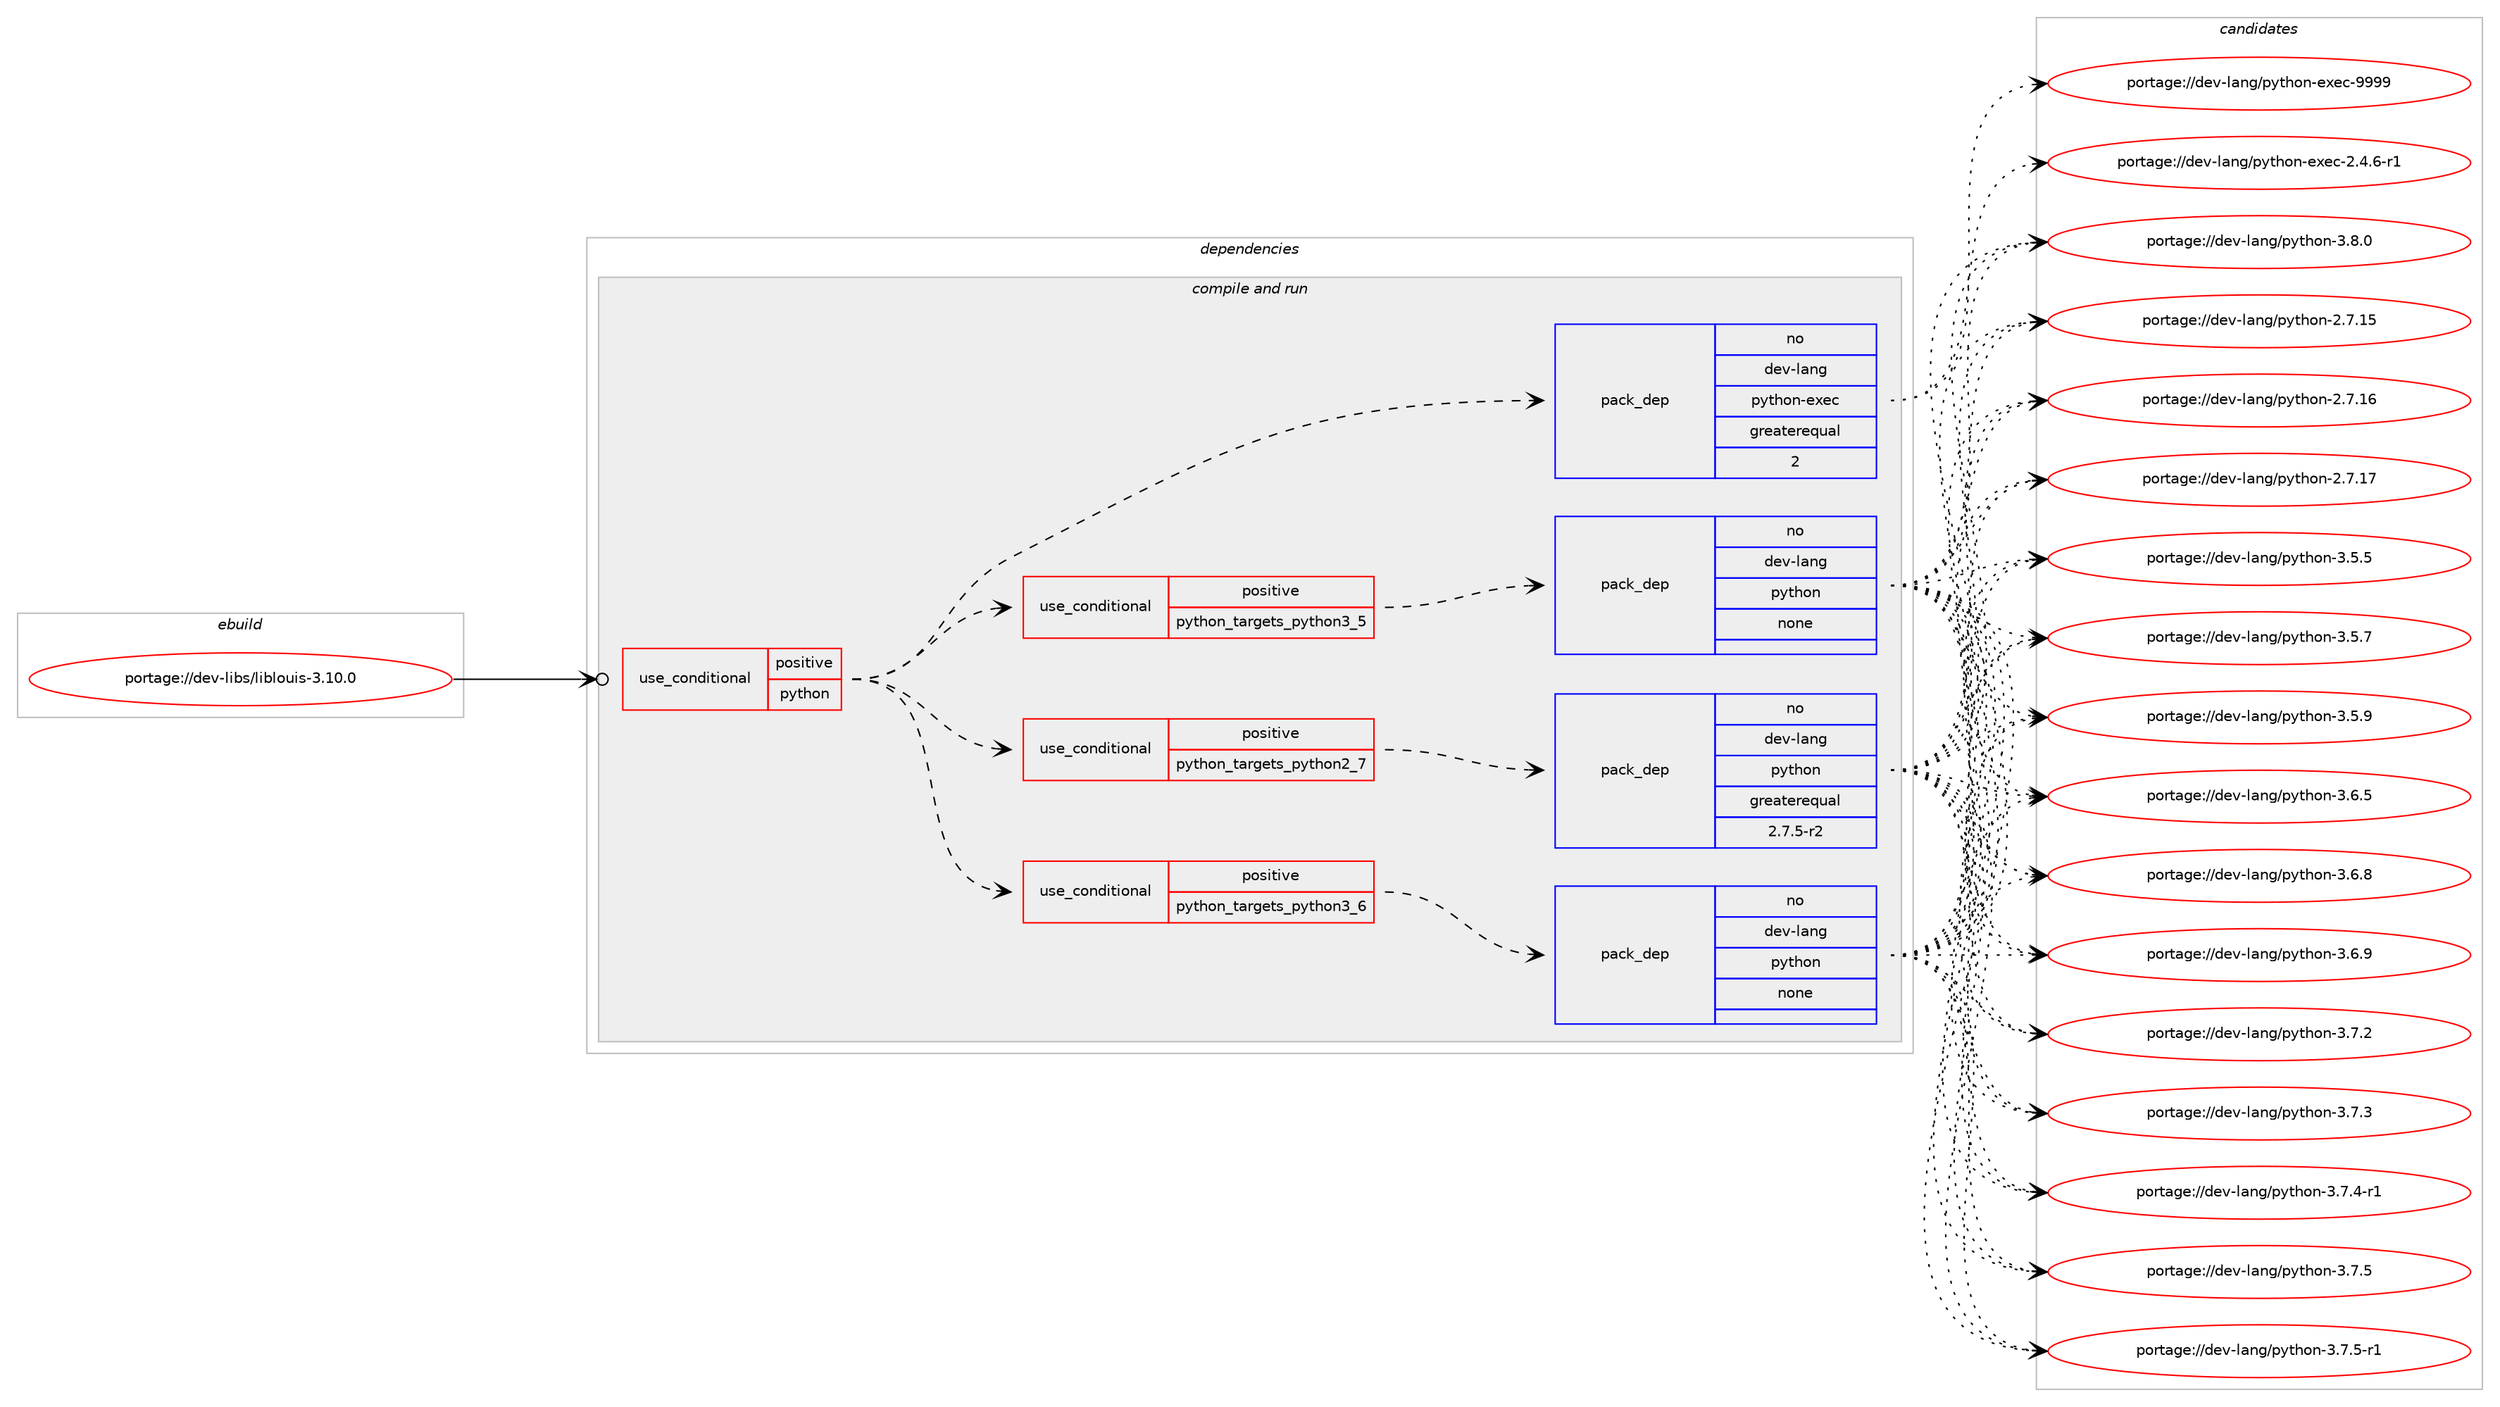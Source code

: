 digraph prolog {

# *************
# Graph options
# *************

newrank=true;
concentrate=true;
compound=true;
graph [rankdir=LR,fontname=Helvetica,fontsize=10,ranksep=1.5];#, ranksep=2.5, nodesep=0.2];
edge  [arrowhead=vee];
node  [fontname=Helvetica,fontsize=10];

# **********
# The ebuild
# **********

subgraph cluster_leftcol {
color=gray;
rank=same;
label=<<i>ebuild</i>>;
id [label="portage://dev-libs/liblouis-3.10.0", color=red, width=4, href="../dev-libs/liblouis-3.10.0.svg"];
}

# ****************
# The dependencies
# ****************

subgraph cluster_midcol {
color=gray;
label=<<i>dependencies</i>>;
subgraph cluster_compile {
fillcolor="#eeeeee";
style=filled;
label=<<i>compile</i>>;
}
subgraph cluster_compileandrun {
fillcolor="#eeeeee";
style=filled;
label=<<i>compile and run</i>>;
subgraph cond21120 {
dependency101191 [label=<<TABLE BORDER="0" CELLBORDER="1" CELLSPACING="0" CELLPADDING="4"><TR><TD ROWSPAN="3" CELLPADDING="10">use_conditional</TD></TR><TR><TD>positive</TD></TR><TR><TD>python</TD></TR></TABLE>>, shape=none, color=red];
subgraph cond21121 {
dependency101192 [label=<<TABLE BORDER="0" CELLBORDER="1" CELLSPACING="0" CELLPADDING="4"><TR><TD ROWSPAN="3" CELLPADDING="10">use_conditional</TD></TR><TR><TD>positive</TD></TR><TR><TD>python_targets_python2_7</TD></TR></TABLE>>, shape=none, color=red];
subgraph pack77048 {
dependency101193 [label=<<TABLE BORDER="0" CELLBORDER="1" CELLSPACING="0" CELLPADDING="4" WIDTH="220"><TR><TD ROWSPAN="6" CELLPADDING="30">pack_dep</TD></TR><TR><TD WIDTH="110">no</TD></TR><TR><TD>dev-lang</TD></TR><TR><TD>python</TD></TR><TR><TD>greaterequal</TD></TR><TR><TD>2.7.5-r2</TD></TR></TABLE>>, shape=none, color=blue];
}
dependency101192:e -> dependency101193:w [weight=20,style="dashed",arrowhead="vee"];
}
dependency101191:e -> dependency101192:w [weight=20,style="dashed",arrowhead="vee"];
subgraph cond21122 {
dependency101194 [label=<<TABLE BORDER="0" CELLBORDER="1" CELLSPACING="0" CELLPADDING="4"><TR><TD ROWSPAN="3" CELLPADDING="10">use_conditional</TD></TR><TR><TD>positive</TD></TR><TR><TD>python_targets_python3_5</TD></TR></TABLE>>, shape=none, color=red];
subgraph pack77049 {
dependency101195 [label=<<TABLE BORDER="0" CELLBORDER="1" CELLSPACING="0" CELLPADDING="4" WIDTH="220"><TR><TD ROWSPAN="6" CELLPADDING="30">pack_dep</TD></TR><TR><TD WIDTH="110">no</TD></TR><TR><TD>dev-lang</TD></TR><TR><TD>python</TD></TR><TR><TD>none</TD></TR><TR><TD></TD></TR></TABLE>>, shape=none, color=blue];
}
dependency101194:e -> dependency101195:w [weight=20,style="dashed",arrowhead="vee"];
}
dependency101191:e -> dependency101194:w [weight=20,style="dashed",arrowhead="vee"];
subgraph cond21123 {
dependency101196 [label=<<TABLE BORDER="0" CELLBORDER="1" CELLSPACING="0" CELLPADDING="4"><TR><TD ROWSPAN="3" CELLPADDING="10">use_conditional</TD></TR><TR><TD>positive</TD></TR><TR><TD>python_targets_python3_6</TD></TR></TABLE>>, shape=none, color=red];
subgraph pack77050 {
dependency101197 [label=<<TABLE BORDER="0" CELLBORDER="1" CELLSPACING="0" CELLPADDING="4" WIDTH="220"><TR><TD ROWSPAN="6" CELLPADDING="30">pack_dep</TD></TR><TR><TD WIDTH="110">no</TD></TR><TR><TD>dev-lang</TD></TR><TR><TD>python</TD></TR><TR><TD>none</TD></TR><TR><TD></TD></TR></TABLE>>, shape=none, color=blue];
}
dependency101196:e -> dependency101197:w [weight=20,style="dashed",arrowhead="vee"];
}
dependency101191:e -> dependency101196:w [weight=20,style="dashed",arrowhead="vee"];
subgraph pack77051 {
dependency101198 [label=<<TABLE BORDER="0" CELLBORDER="1" CELLSPACING="0" CELLPADDING="4" WIDTH="220"><TR><TD ROWSPAN="6" CELLPADDING="30">pack_dep</TD></TR><TR><TD WIDTH="110">no</TD></TR><TR><TD>dev-lang</TD></TR><TR><TD>python-exec</TD></TR><TR><TD>greaterequal</TD></TR><TR><TD>2</TD></TR></TABLE>>, shape=none, color=blue];
}
dependency101191:e -> dependency101198:w [weight=20,style="dashed",arrowhead="vee"];
}
id:e -> dependency101191:w [weight=20,style="solid",arrowhead="odotvee"];
}
subgraph cluster_run {
fillcolor="#eeeeee";
style=filled;
label=<<i>run</i>>;
}
}

# **************
# The candidates
# **************

subgraph cluster_choices {
rank=same;
color=gray;
label=<<i>candidates</i>>;

subgraph choice77048 {
color=black;
nodesep=1;
choiceportage10010111845108971101034711212111610411111045504655464953 [label="portage://dev-lang/python-2.7.15", color=red, width=4,href="../dev-lang/python-2.7.15.svg"];
choiceportage10010111845108971101034711212111610411111045504655464954 [label="portage://dev-lang/python-2.7.16", color=red, width=4,href="../dev-lang/python-2.7.16.svg"];
choiceportage10010111845108971101034711212111610411111045504655464955 [label="portage://dev-lang/python-2.7.17", color=red, width=4,href="../dev-lang/python-2.7.17.svg"];
choiceportage100101118451089711010347112121116104111110455146534653 [label="portage://dev-lang/python-3.5.5", color=red, width=4,href="../dev-lang/python-3.5.5.svg"];
choiceportage100101118451089711010347112121116104111110455146534655 [label="portage://dev-lang/python-3.5.7", color=red, width=4,href="../dev-lang/python-3.5.7.svg"];
choiceportage100101118451089711010347112121116104111110455146534657 [label="portage://dev-lang/python-3.5.9", color=red, width=4,href="../dev-lang/python-3.5.9.svg"];
choiceportage100101118451089711010347112121116104111110455146544653 [label="portage://dev-lang/python-3.6.5", color=red, width=4,href="../dev-lang/python-3.6.5.svg"];
choiceportage100101118451089711010347112121116104111110455146544656 [label="portage://dev-lang/python-3.6.8", color=red, width=4,href="../dev-lang/python-3.6.8.svg"];
choiceportage100101118451089711010347112121116104111110455146544657 [label="portage://dev-lang/python-3.6.9", color=red, width=4,href="../dev-lang/python-3.6.9.svg"];
choiceportage100101118451089711010347112121116104111110455146554650 [label="portage://dev-lang/python-3.7.2", color=red, width=4,href="../dev-lang/python-3.7.2.svg"];
choiceportage100101118451089711010347112121116104111110455146554651 [label="portage://dev-lang/python-3.7.3", color=red, width=4,href="../dev-lang/python-3.7.3.svg"];
choiceportage1001011184510897110103471121211161041111104551465546524511449 [label="portage://dev-lang/python-3.7.4-r1", color=red, width=4,href="../dev-lang/python-3.7.4-r1.svg"];
choiceportage100101118451089711010347112121116104111110455146554653 [label="portage://dev-lang/python-3.7.5", color=red, width=4,href="../dev-lang/python-3.7.5.svg"];
choiceportage1001011184510897110103471121211161041111104551465546534511449 [label="portage://dev-lang/python-3.7.5-r1", color=red, width=4,href="../dev-lang/python-3.7.5-r1.svg"];
choiceportage100101118451089711010347112121116104111110455146564648 [label="portage://dev-lang/python-3.8.0", color=red, width=4,href="../dev-lang/python-3.8.0.svg"];
dependency101193:e -> choiceportage10010111845108971101034711212111610411111045504655464953:w [style=dotted,weight="100"];
dependency101193:e -> choiceportage10010111845108971101034711212111610411111045504655464954:w [style=dotted,weight="100"];
dependency101193:e -> choiceportage10010111845108971101034711212111610411111045504655464955:w [style=dotted,weight="100"];
dependency101193:e -> choiceportage100101118451089711010347112121116104111110455146534653:w [style=dotted,weight="100"];
dependency101193:e -> choiceportage100101118451089711010347112121116104111110455146534655:w [style=dotted,weight="100"];
dependency101193:e -> choiceportage100101118451089711010347112121116104111110455146534657:w [style=dotted,weight="100"];
dependency101193:e -> choiceportage100101118451089711010347112121116104111110455146544653:w [style=dotted,weight="100"];
dependency101193:e -> choiceportage100101118451089711010347112121116104111110455146544656:w [style=dotted,weight="100"];
dependency101193:e -> choiceportage100101118451089711010347112121116104111110455146544657:w [style=dotted,weight="100"];
dependency101193:e -> choiceportage100101118451089711010347112121116104111110455146554650:w [style=dotted,weight="100"];
dependency101193:e -> choiceportage100101118451089711010347112121116104111110455146554651:w [style=dotted,weight="100"];
dependency101193:e -> choiceportage1001011184510897110103471121211161041111104551465546524511449:w [style=dotted,weight="100"];
dependency101193:e -> choiceportage100101118451089711010347112121116104111110455146554653:w [style=dotted,weight="100"];
dependency101193:e -> choiceportage1001011184510897110103471121211161041111104551465546534511449:w [style=dotted,weight="100"];
dependency101193:e -> choiceportage100101118451089711010347112121116104111110455146564648:w [style=dotted,weight="100"];
}
subgraph choice77049 {
color=black;
nodesep=1;
choiceportage10010111845108971101034711212111610411111045504655464953 [label="portage://dev-lang/python-2.7.15", color=red, width=4,href="../dev-lang/python-2.7.15.svg"];
choiceportage10010111845108971101034711212111610411111045504655464954 [label="portage://dev-lang/python-2.7.16", color=red, width=4,href="../dev-lang/python-2.7.16.svg"];
choiceportage10010111845108971101034711212111610411111045504655464955 [label="portage://dev-lang/python-2.7.17", color=red, width=4,href="../dev-lang/python-2.7.17.svg"];
choiceportage100101118451089711010347112121116104111110455146534653 [label="portage://dev-lang/python-3.5.5", color=red, width=4,href="../dev-lang/python-3.5.5.svg"];
choiceportage100101118451089711010347112121116104111110455146534655 [label="portage://dev-lang/python-3.5.7", color=red, width=4,href="../dev-lang/python-3.5.7.svg"];
choiceportage100101118451089711010347112121116104111110455146534657 [label="portage://dev-lang/python-3.5.9", color=red, width=4,href="../dev-lang/python-3.5.9.svg"];
choiceportage100101118451089711010347112121116104111110455146544653 [label="portage://dev-lang/python-3.6.5", color=red, width=4,href="../dev-lang/python-3.6.5.svg"];
choiceportage100101118451089711010347112121116104111110455146544656 [label="portage://dev-lang/python-3.6.8", color=red, width=4,href="../dev-lang/python-3.6.8.svg"];
choiceportage100101118451089711010347112121116104111110455146544657 [label="portage://dev-lang/python-3.6.9", color=red, width=4,href="../dev-lang/python-3.6.9.svg"];
choiceportage100101118451089711010347112121116104111110455146554650 [label="portage://dev-lang/python-3.7.2", color=red, width=4,href="../dev-lang/python-3.7.2.svg"];
choiceportage100101118451089711010347112121116104111110455146554651 [label="portage://dev-lang/python-3.7.3", color=red, width=4,href="../dev-lang/python-3.7.3.svg"];
choiceportage1001011184510897110103471121211161041111104551465546524511449 [label="portage://dev-lang/python-3.7.4-r1", color=red, width=4,href="../dev-lang/python-3.7.4-r1.svg"];
choiceportage100101118451089711010347112121116104111110455146554653 [label="portage://dev-lang/python-3.7.5", color=red, width=4,href="../dev-lang/python-3.7.5.svg"];
choiceportage1001011184510897110103471121211161041111104551465546534511449 [label="portage://dev-lang/python-3.7.5-r1", color=red, width=4,href="../dev-lang/python-3.7.5-r1.svg"];
choiceportage100101118451089711010347112121116104111110455146564648 [label="portage://dev-lang/python-3.8.0", color=red, width=4,href="../dev-lang/python-3.8.0.svg"];
dependency101195:e -> choiceportage10010111845108971101034711212111610411111045504655464953:w [style=dotted,weight="100"];
dependency101195:e -> choiceportage10010111845108971101034711212111610411111045504655464954:w [style=dotted,weight="100"];
dependency101195:e -> choiceportage10010111845108971101034711212111610411111045504655464955:w [style=dotted,weight="100"];
dependency101195:e -> choiceportage100101118451089711010347112121116104111110455146534653:w [style=dotted,weight="100"];
dependency101195:e -> choiceportage100101118451089711010347112121116104111110455146534655:w [style=dotted,weight="100"];
dependency101195:e -> choiceportage100101118451089711010347112121116104111110455146534657:w [style=dotted,weight="100"];
dependency101195:e -> choiceportage100101118451089711010347112121116104111110455146544653:w [style=dotted,weight="100"];
dependency101195:e -> choiceportage100101118451089711010347112121116104111110455146544656:w [style=dotted,weight="100"];
dependency101195:e -> choiceportage100101118451089711010347112121116104111110455146544657:w [style=dotted,weight="100"];
dependency101195:e -> choiceportage100101118451089711010347112121116104111110455146554650:w [style=dotted,weight="100"];
dependency101195:e -> choiceportage100101118451089711010347112121116104111110455146554651:w [style=dotted,weight="100"];
dependency101195:e -> choiceportage1001011184510897110103471121211161041111104551465546524511449:w [style=dotted,weight="100"];
dependency101195:e -> choiceportage100101118451089711010347112121116104111110455146554653:w [style=dotted,weight="100"];
dependency101195:e -> choiceportage1001011184510897110103471121211161041111104551465546534511449:w [style=dotted,weight="100"];
dependency101195:e -> choiceportage100101118451089711010347112121116104111110455146564648:w [style=dotted,weight="100"];
}
subgraph choice77050 {
color=black;
nodesep=1;
choiceportage10010111845108971101034711212111610411111045504655464953 [label="portage://dev-lang/python-2.7.15", color=red, width=4,href="../dev-lang/python-2.7.15.svg"];
choiceportage10010111845108971101034711212111610411111045504655464954 [label="portage://dev-lang/python-2.7.16", color=red, width=4,href="../dev-lang/python-2.7.16.svg"];
choiceportage10010111845108971101034711212111610411111045504655464955 [label="portage://dev-lang/python-2.7.17", color=red, width=4,href="../dev-lang/python-2.7.17.svg"];
choiceportage100101118451089711010347112121116104111110455146534653 [label="portage://dev-lang/python-3.5.5", color=red, width=4,href="../dev-lang/python-3.5.5.svg"];
choiceportage100101118451089711010347112121116104111110455146534655 [label="portage://dev-lang/python-3.5.7", color=red, width=4,href="../dev-lang/python-3.5.7.svg"];
choiceportage100101118451089711010347112121116104111110455146534657 [label="portage://dev-lang/python-3.5.9", color=red, width=4,href="../dev-lang/python-3.5.9.svg"];
choiceportage100101118451089711010347112121116104111110455146544653 [label="portage://dev-lang/python-3.6.5", color=red, width=4,href="../dev-lang/python-3.6.5.svg"];
choiceportage100101118451089711010347112121116104111110455146544656 [label="portage://dev-lang/python-3.6.8", color=red, width=4,href="../dev-lang/python-3.6.8.svg"];
choiceportage100101118451089711010347112121116104111110455146544657 [label="portage://dev-lang/python-3.6.9", color=red, width=4,href="../dev-lang/python-3.6.9.svg"];
choiceportage100101118451089711010347112121116104111110455146554650 [label="portage://dev-lang/python-3.7.2", color=red, width=4,href="../dev-lang/python-3.7.2.svg"];
choiceportage100101118451089711010347112121116104111110455146554651 [label="portage://dev-lang/python-3.7.3", color=red, width=4,href="../dev-lang/python-3.7.3.svg"];
choiceportage1001011184510897110103471121211161041111104551465546524511449 [label="portage://dev-lang/python-3.7.4-r1", color=red, width=4,href="../dev-lang/python-3.7.4-r1.svg"];
choiceportage100101118451089711010347112121116104111110455146554653 [label="portage://dev-lang/python-3.7.5", color=red, width=4,href="../dev-lang/python-3.7.5.svg"];
choiceportage1001011184510897110103471121211161041111104551465546534511449 [label="portage://dev-lang/python-3.7.5-r1", color=red, width=4,href="../dev-lang/python-3.7.5-r1.svg"];
choiceportage100101118451089711010347112121116104111110455146564648 [label="portage://dev-lang/python-3.8.0", color=red, width=4,href="../dev-lang/python-3.8.0.svg"];
dependency101197:e -> choiceportage10010111845108971101034711212111610411111045504655464953:w [style=dotted,weight="100"];
dependency101197:e -> choiceportage10010111845108971101034711212111610411111045504655464954:w [style=dotted,weight="100"];
dependency101197:e -> choiceportage10010111845108971101034711212111610411111045504655464955:w [style=dotted,weight="100"];
dependency101197:e -> choiceportage100101118451089711010347112121116104111110455146534653:w [style=dotted,weight="100"];
dependency101197:e -> choiceportage100101118451089711010347112121116104111110455146534655:w [style=dotted,weight="100"];
dependency101197:e -> choiceportage100101118451089711010347112121116104111110455146534657:w [style=dotted,weight="100"];
dependency101197:e -> choiceportage100101118451089711010347112121116104111110455146544653:w [style=dotted,weight="100"];
dependency101197:e -> choiceportage100101118451089711010347112121116104111110455146544656:w [style=dotted,weight="100"];
dependency101197:e -> choiceportage100101118451089711010347112121116104111110455146544657:w [style=dotted,weight="100"];
dependency101197:e -> choiceportage100101118451089711010347112121116104111110455146554650:w [style=dotted,weight="100"];
dependency101197:e -> choiceportage100101118451089711010347112121116104111110455146554651:w [style=dotted,weight="100"];
dependency101197:e -> choiceportage1001011184510897110103471121211161041111104551465546524511449:w [style=dotted,weight="100"];
dependency101197:e -> choiceportage100101118451089711010347112121116104111110455146554653:w [style=dotted,weight="100"];
dependency101197:e -> choiceportage1001011184510897110103471121211161041111104551465546534511449:w [style=dotted,weight="100"];
dependency101197:e -> choiceportage100101118451089711010347112121116104111110455146564648:w [style=dotted,weight="100"];
}
subgraph choice77051 {
color=black;
nodesep=1;
choiceportage10010111845108971101034711212111610411111045101120101994550465246544511449 [label="portage://dev-lang/python-exec-2.4.6-r1", color=red, width=4,href="../dev-lang/python-exec-2.4.6-r1.svg"];
choiceportage10010111845108971101034711212111610411111045101120101994557575757 [label="portage://dev-lang/python-exec-9999", color=red, width=4,href="../dev-lang/python-exec-9999.svg"];
dependency101198:e -> choiceportage10010111845108971101034711212111610411111045101120101994550465246544511449:w [style=dotted,weight="100"];
dependency101198:e -> choiceportage10010111845108971101034711212111610411111045101120101994557575757:w [style=dotted,weight="100"];
}
}

}
